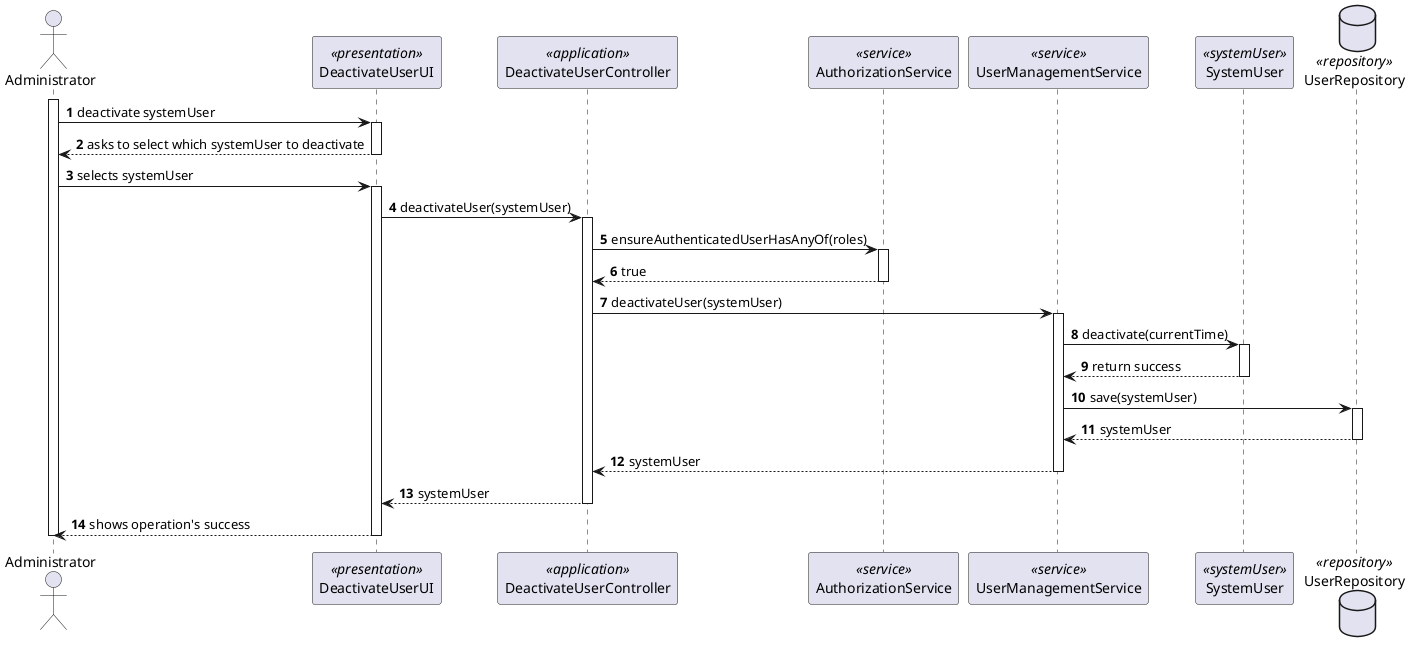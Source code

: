 @startuml
autonumber


actor Administrator

participant DeactivateUserUI <<presentation>>
participant DeactivateUserController<<application>>
participant AuthorizationService <<service>>
participant UserManagementService <<service>>
participant SystemUser <<systemUser>>
database UserRepository <<repository>>


activate Administrator


    Administrator -> DeactivateUserUI: deactivate systemUser

        activate DeactivateUserUI

    DeactivateUserUI --> Administrator: asks to select which systemUser to deactivate

        deactivate DeactivateUserUI

    Administrator -> DeactivateUserUI: selects systemUser

        activate DeactivateUserUI

    DeactivateUserUI -> DeactivateUserController: deactivateUser(systemUser)

        activate DeactivateUserController

    DeactivateUserController -> AuthorizationService: ensureAuthenticatedUserHasAnyOf(roles)

        activate AuthorizationService

    AuthorizationService --> DeactivateUserController: true

        deactivate AuthorizationService

    DeactivateUserController -> UserManagementService: deactivateUser(systemUser)

        activate UserManagementService

    UserManagementService -> SystemUser: deactivate(currentTime)
        activate SystemUser

    SystemUser --> UserManagementService: return success

        deactivate SystemUser

    UserManagementService -> UserRepository: save(systemUser)

        activate UserRepository

    UserRepository --> UserManagementService: systemUser

        deactivate UserRepository

    UserManagementService --> DeactivateUserController: systemUser

        deactivate UserManagementService

    DeactivateUserController --> DeactivateUserUI: systemUser

        deactivate DeactivateUserController

    DeactivateUserUI --> Administrator : shows operation's success

        deactivate DeactivateUserUI

        deactivate Administrator

@enduml